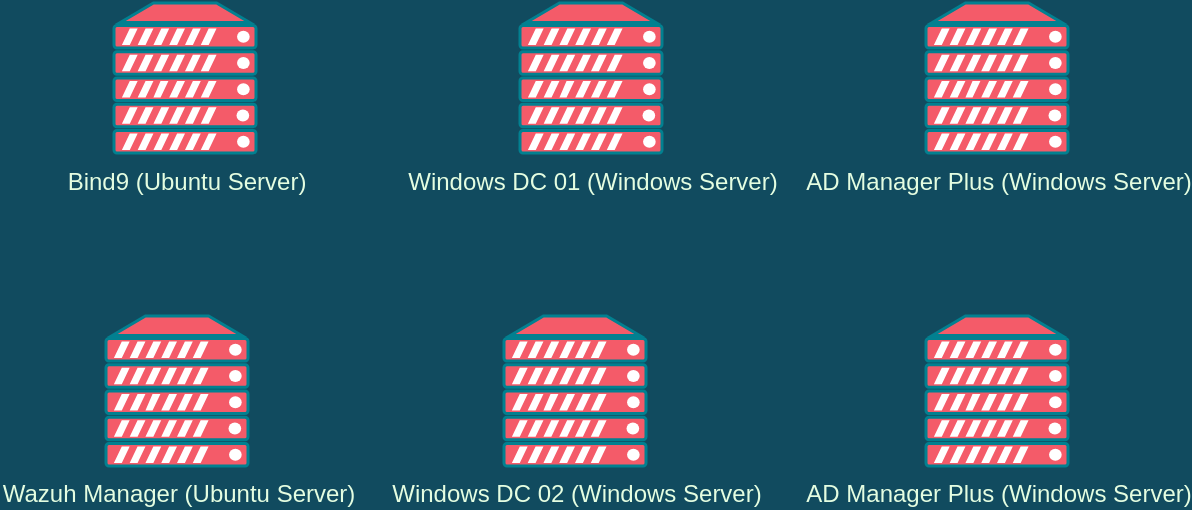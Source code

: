 <mxfile version="22.1.5" type="github">
  <diagram id="C5RBs43oDa-KdzZeNtuy" name="Page-1">
    <mxGraphModel dx="1283" dy="823" grid="0" gridSize="10" guides="1" tooltips="1" connect="1" arrows="1" fold="1" page="1" pageScale="1" pageWidth="1169" pageHeight="827" background="#114B5F" math="0" shadow="0">
      <root>
        <mxCell id="WIyWlLk6GJQsqaUBKTNV-0" />
        <mxCell id="WIyWlLk6GJQsqaUBKTNV-1" parent="WIyWlLk6GJQsqaUBKTNV-0" />
        <mxCell id="i8lx4pk_joio9D1kleBG-0" value="Bind9 (Ubuntu Server)" style="fontColor=#E4FDE1;verticalAlign=top;verticalLabelPosition=bottom;labelPosition=center;align=center;html=1;outlineConnect=0;fillColor=#F45B69;strokeColor=#028090;gradientDirection=north;strokeWidth=2;shape=mxgraph.networks.server;" parent="WIyWlLk6GJQsqaUBKTNV-1" vertex="1">
          <mxGeometry x="214" y="81.5" width="71" height="75" as="geometry" />
        </mxCell>
        <mxCell id="iZop7oHnddtK1iadXr_W-0" value="Wazuh Manager (Ubuntu Server)" style="fontColor=#E4FDE1;verticalAlign=top;verticalLabelPosition=bottom;labelPosition=center;align=center;html=1;outlineConnect=0;fillColor=#F45B69;strokeColor=#028090;gradientDirection=north;strokeWidth=2;shape=mxgraph.networks.server;" vertex="1" parent="WIyWlLk6GJQsqaUBKTNV-1">
          <mxGeometry x="210" y="238" width="71" height="75" as="geometry" />
        </mxCell>
        <mxCell id="iZop7oHnddtK1iadXr_W-1" value="Windows DC 01 (Windows Server)" style="fontColor=#E4FDE1;verticalAlign=top;verticalLabelPosition=bottom;labelPosition=center;align=center;html=1;outlineConnect=0;fillColor=#F45B69;strokeColor=#028090;gradientDirection=north;strokeWidth=2;shape=mxgraph.networks.server;" vertex="1" parent="WIyWlLk6GJQsqaUBKTNV-1">
          <mxGeometry x="417" y="81.5" width="71" height="75" as="geometry" />
        </mxCell>
        <mxCell id="iZop7oHnddtK1iadXr_W-2" value="Windows DC 02 (Windows Server)" style="fontColor=#E4FDE1;verticalAlign=top;verticalLabelPosition=bottom;labelPosition=center;align=center;html=1;outlineConnect=0;fillColor=#F45B69;strokeColor=#028090;gradientDirection=north;strokeWidth=2;shape=mxgraph.networks.server;" vertex="1" parent="WIyWlLk6GJQsqaUBKTNV-1">
          <mxGeometry x="409" y="238" width="71" height="75" as="geometry" />
        </mxCell>
        <mxCell id="iZop7oHnddtK1iadXr_W-3" value="AD Manager Plus (Windows Server)" style="fontColor=#E4FDE1;verticalAlign=top;verticalLabelPosition=bottom;labelPosition=center;align=center;html=1;outlineConnect=0;fillColor=#F45B69;strokeColor=#028090;gradientDirection=north;strokeWidth=2;shape=mxgraph.networks.server;" vertex="1" parent="WIyWlLk6GJQsqaUBKTNV-1">
          <mxGeometry x="620" y="81.5" width="71" height="75" as="geometry" />
        </mxCell>
        <mxCell id="iZop7oHnddtK1iadXr_W-4" value="AD Manager Plus (Windows Server)" style="fontColor=#E4FDE1;verticalAlign=top;verticalLabelPosition=bottom;labelPosition=center;align=center;html=1;outlineConnect=0;fillColor=#F45B69;strokeColor=#028090;gradientDirection=north;strokeWidth=2;shape=mxgraph.networks.server;" vertex="1" parent="WIyWlLk6GJQsqaUBKTNV-1">
          <mxGeometry x="620" y="238" width="71" height="75" as="geometry" />
        </mxCell>
      </root>
    </mxGraphModel>
  </diagram>
</mxfile>
